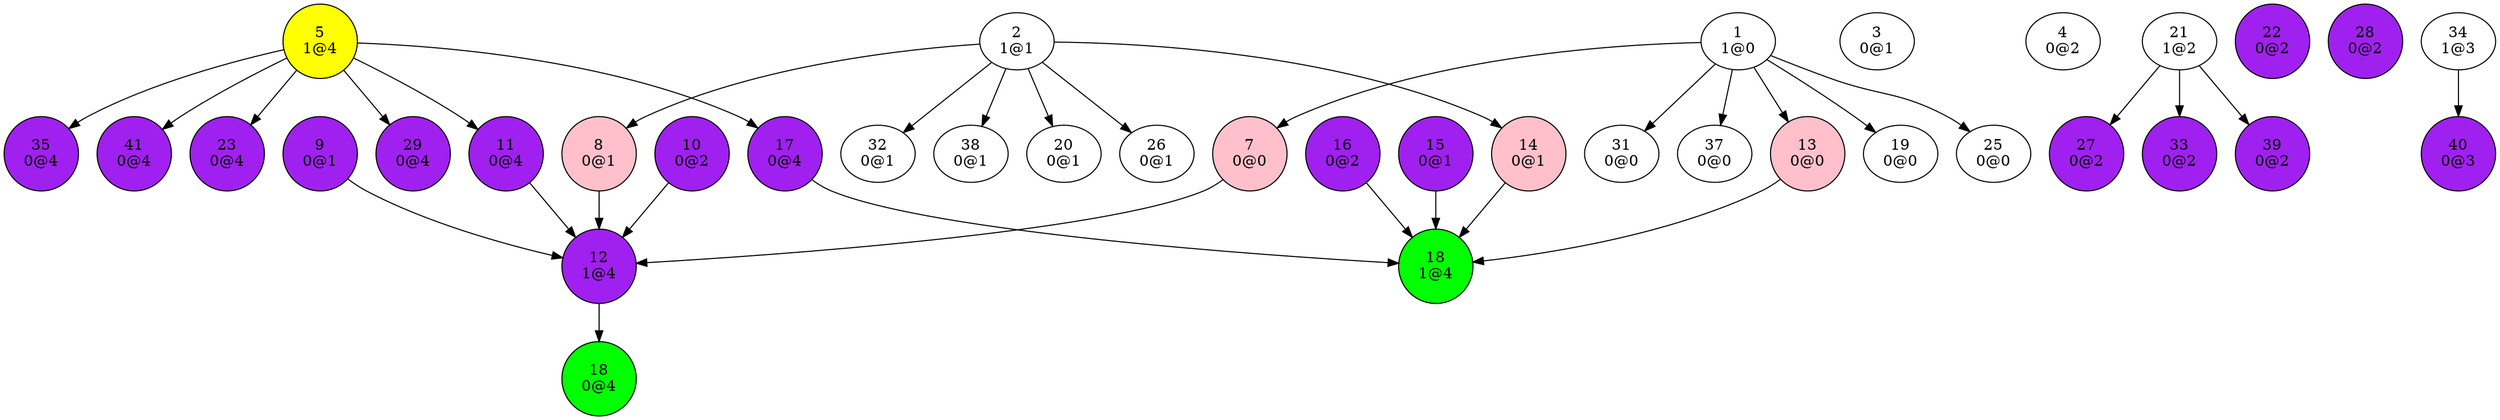 digraph {
"1
1@0"->"7
0@0";
"1
1@0"->"13
0@0";
"1
1@0"->"19
0@0";
"1
1@0"->"25
0@0";
"1
1@0"->"31
0@0";
"1
1@0"->"37
0@0";
"2
1@1"->"8
0@1";
"2
1@1"->"14
0@1";
"2
1@1"->"20
0@1";
"2
1@1"->"26
0@1";
"2
1@1"->"32
0@1";
"2
1@1"->"38
0@1";
"3
0@1";
"4
0@2";
"5
1@4"->"11
0@4";
"5
1@4"->"17
0@4";
"5
1@4"->"23
0@4";
"5
1@4"->"29
0@4";
"5
1@4"->"35
0@4";
"5
1@4"->"41
0@4";
"7
0@0"->"12
1@4";
"8
0@1"->"12
1@4";
"9
0@1"->"12
1@4";
"10
0@2"->"12
1@4";
"11
0@4"->"12
1@4";
"12
1@4"->"18
0@4";
"13
0@0"->"18
1@4";
"14
0@1"->"18
1@4";
"15
0@1"->"18
1@4";
"16
0@2"->"18
1@4";
"17
0@4"->"18
1@4";
"18
0@4";
"18
1@4";
"19
0@0";
"20
0@1";
"21
1@2"->"27
0@2";
"21
1@2"->"33
0@2";
"21
1@2"->"39
0@2";
"22
0@2";
"23
0@4";
"25
0@0";
"26
0@1";
"27
0@2";
"28
0@2";
"29
0@4";
"31
0@0";
"32
0@1";
"33
0@2";
"34
1@3"->"40
0@3";
"35
0@4";
"37
0@0";
"38
0@1";
"39
0@2";
"40
0@3";
"41
0@4";
"5
1@4"[shape=circle, style=filled, fillcolor=yellow];
"7
0@0"[shape=circle, style=filled, fillcolor=pink];
"8
0@1"[shape=circle, style=filled, fillcolor=pink];
"9
0@1"[shape=circle, style=filled, fillcolor=purple];
"10
0@2"[shape=circle, style=filled, fillcolor=purple];
"11
0@4"[shape=circle, style=filled, fillcolor=purple];
"12
1@4"[shape=circle, style=filled, fillcolor=purple];
"13
0@0"[shape=circle, style=filled, fillcolor=pink];
"14
0@1"[shape=circle, style=filled, fillcolor=pink];
"15
0@1"[shape=circle, style=filled, fillcolor=purple];
"16
0@2"[shape=circle, style=filled, fillcolor=purple];
"17
0@4"[shape=circle, style=filled, fillcolor=purple];
"18
0@4"[shape=circle, style=filled, fillcolor=green];
"18
1@4"[shape=circle, style=filled, fillcolor=green];
"22
0@2"[shape=circle, style=filled, fillcolor=purple];
"23
0@4"[shape=circle, style=filled, fillcolor=purple];
"27
0@2"[shape=circle, style=filled, fillcolor=purple];
"28
0@2"[shape=circle, style=filled, fillcolor=purple];
"29
0@4"[shape=circle, style=filled, fillcolor=purple];
"33
0@2"[shape=circle, style=filled, fillcolor=purple];
"35
0@4"[shape=circle, style=filled, fillcolor=purple];
"39
0@2"[shape=circle, style=filled, fillcolor=purple];
"40
0@3"[shape=circle, style=filled, fillcolor=purple];
"41
0@4"[shape=circle, style=filled, fillcolor=purple];
}